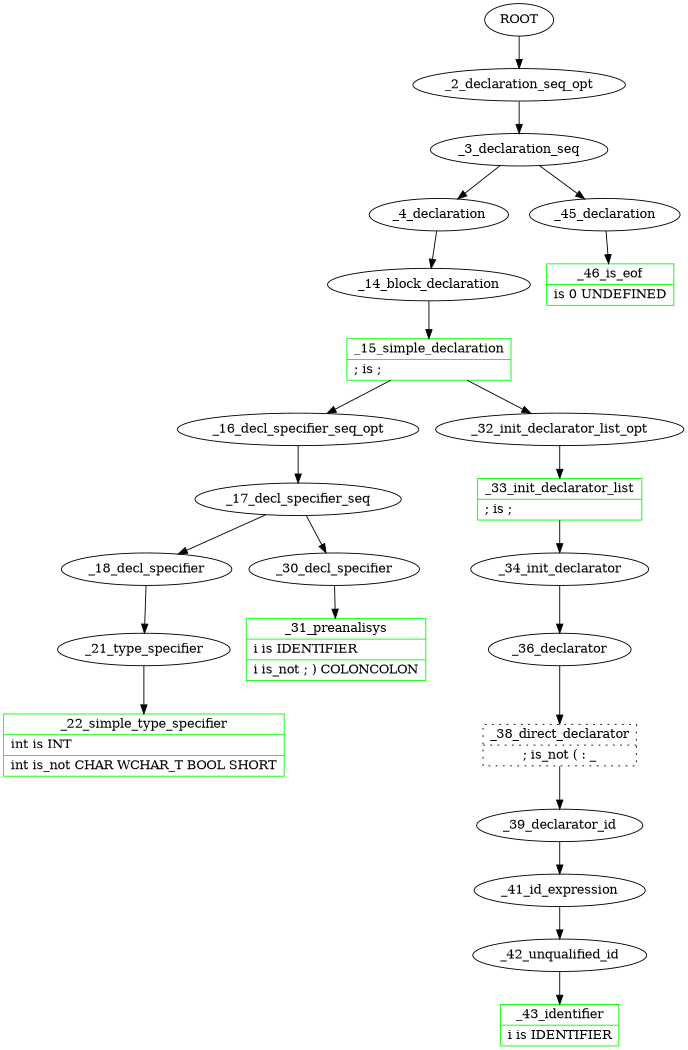 /*
 cat /home/hevia/working/abidos/processor/test_out//trace_book_01.cpp.gv | dot -Tpng > /home/hevia/working/abidos/processor/test_out//trace_book_01.cpp.gv.png
*/
digraph G {
  size ="6, 7!";

  ROOT[label="ROOT"]
  _2_declaration_seq_opt[label="_2_declaration_seq_opt"]
  _3_declaration_seq[label="_3_declaration_seq"]
  _4_declaration[label="_4_declaration"]
//  _5_is_eof[label="{_5_is_eof|int\ is_not EOF}", shape="record", color=black, style=dotted]
//  _6_extern_c[label="{_6_extern_c|int\ is_not EXTERN}", shape="record", color=black, style=dotted]
//  _7_preprocessor[label="_7_preprocessor"]
//  _8_preprocessor_define[label="{_8_preprocessor_define|int\ is_not #}", shape="record", color=black, style=dotted]
//  _9_preprocessor_include[label="{_9_preprocessor_include|int\ is_not #}", shape="record", color=black, style=dotted]
//  _10_preprocessor_ifndef[label="{_10_preprocessor_ifndef|int\ is_not #}", shape="record", color=black, style=dotted]
//  _11_preprocessor_endif[label="{_11_preprocessor_endif|int\ is_not #}", shape="record", color=black, style=dotted]
//  _12_preprocessor_other_dummy[label="{_12_preprocessor_other_dummy|int\ is_not #}", shape="record", color=black, style=dotted]
//  _13_template_declaration[label="{_13_template_declaration|int\ is_not TEMPLATE}", shape="record", color=black, style=dotted]
  _14_block_declaration[label="_14_block_declaration"]
  _15_simple_declaration[label="{_15_simple_declaration|; is  ; \l}", shape="record", color=green]
  _16_decl_specifier_seq_opt[label="_16_decl_specifier_seq_opt"]
  _17_decl_specifier_seq[label="_17_decl_specifier_seq"]
  _18_decl_specifier[label="_18_decl_specifier"]
//  _19_preanalisys[label="{_19_preanalisys|int\ is_not ;\ )\ COLONCOLON\ IDENTIFIER\ ~\ #}", shape="record", color=black, style=dotted]
//  _20_storage_class_specifier[label="{_20_storage_class_specifier|int\ is_not AUTO\ REGISTER\ STATIC\ EXTERN\ MUTABLE}", shape="record", color=black, style=dotted]
  _21_type_specifier[label="_21_type_specifier"]
  _22_simple_type_specifier[label="{_22_simple_type_specifier|int is INT\l|int\ is_not CHAR\ WCHAR_T\ BOOL\ SHORT}", shape="record", color=green]
//  _23_type_name[label="_23_type_name"]
//  _24_class_name[label="{_24_class_name|int\ is_not CLASS_NAME}", shape="record", color=black, style=dotted]
//  _25_enum_name[label="{_25_enum_name|int\ is_not ENUM\ ENUM_NAME}", shape="record", color=black, style=dotted]
//  _26_typedef_name[label="{_26_typedef_name|int\ is_not TYPEDEF_NAME}", shape="record", color=black, style=dotted]
//  _27_nested_name_specifier[label="{_27_nested_name_specifier|int\ is_not CLASS_NAME\ NAMESPACE_NAME\ TEMPLATE_NAME}", shape="record", color=black, style=dotted]
//  _28_template_id[label="_28_template_id"]
//  _29_template_name[label="{_29_template_name|int\ is_not TEMPLATE_NAME}", shape="record", color=black, style=dotted]
  _30_decl_specifier[label="_30_decl_specifier"]
  _31_preanalisys[label="{_31_preanalisys|i is IDENTIFIER\l|i\ is_not ;\ )\ COLONCOLON}", shape="record", color=green]
  _32_init_declarator_list_opt[label="_32_init_declarator_list_opt"]
  _33_init_declarator_list[label="{_33_init_declarator_list|; is  ; \l}", shape="record", color=green]
  _34_init_declarator[label="_34_init_declarator"]
//  _35_ptr_specifier[label="{_35_ptr_specifier|i\ is_not *\ &}", shape="record", color=black, style=dotted]
  _36_declarator[label="_36_declarator"]
//  _37_preanalisys[label="{_37_preanalisys|i\ is_not )\ ;}", shape="record", color=black, style=dotted]
  _38_direct_declarator[label="{_38_direct_declarator|;\ is_not (\ \:\ \_}", shape="record", color=black, style=dotted]
  _39_declarator_id[label="_39_declarator_id"]
//  _40_COLONCOLON_opt[label="{_40_COLONCOLON_opt|i\ is_not COLONCOLON}", shape="record", color=black, style=dotted]
  _41_id_expression[label="_41_id_expression"]
  _42_unqualified_id[label="_42_unqualified_id"]
  _43_identifier[label="{_43_identifier|i is IDENTIFIER\l}", shape="record", color=green]
//  _44_initializer_dummy[label="{_44_initializer_dummy|;\ is_not =}", shape="record", color=black, style=dotted]
  _45_declaration[label="_45_declaration"]
  _46_is_eof[label="{_46_is_eof| is 0 UNDEFINED\l}", shape="record", color=green]
  ROOT->_2_declaration_seq_opt;
  _2_declaration_seq_opt->_3_declaration_seq;
  _3_declaration_seq->_4_declaration;
//  _4_declaration->_5_is_eof;
//  _4_declaration->_6_extern_c;
//  _4_declaration->_7_preprocessor;
//  _7_preprocessor->_8_preprocessor_define;
//  _7_preprocessor->_9_preprocessor_include;
//  _7_preprocessor->_10_preprocessor_ifndef;
//  _7_preprocessor->_11_preprocessor_endif;
//  _7_preprocessor->_12_preprocessor_other_dummy;
//  _4_declaration->_13_template_declaration;
  _4_declaration->_14_block_declaration;
  _14_block_declaration->_15_simple_declaration;
  _15_simple_declaration->_16_decl_specifier_seq_opt;
  _16_decl_specifier_seq_opt->_17_decl_specifier_seq;
  _17_decl_specifier_seq->_18_decl_specifier;
//  _18_decl_specifier->_19_preanalisys;
//  _18_decl_specifier->_20_storage_class_specifier;
  _18_decl_specifier->_21_type_specifier;
  _21_type_specifier->_22_simple_type_specifier;
//  _22_simple_type_specifier->_23_type_name;
//  _23_type_name->_24_class_name;
//  _23_type_name->_25_enum_name;
//  _23_type_name->_26_typedef_name;
//  _22_simple_type_specifier->_27_nested_name_specifier;
//  _22_simple_type_specifier->_28_template_id;
//  _28_template_id->_29_template_name;
  _17_decl_specifier_seq->_30_decl_specifier;
  _30_decl_specifier->_31_preanalisys;
  _15_simple_declaration->_32_init_declarator_list_opt;
  _32_init_declarator_list_opt->_33_init_declarator_list;
  _33_init_declarator_list->_34_init_declarator;
//  _34_init_declarator->_35_ptr_specifier;
  _34_init_declarator->_36_declarator;
//  _36_declarator->_37_preanalisys;
  _36_declarator->_38_direct_declarator;
  _38_direct_declarator->_39_declarator_id;
//  _39_declarator_id->_40_COLONCOLON_opt;
  _39_declarator_id->_41_id_expression;
  _41_id_expression->_42_unqualified_id;
  _42_unqualified_id->_43_identifier;
//  _34_init_declarator->_44_initializer_dummy;
  _3_declaration_seq->_45_declaration;
  _45_declaration->_46_is_eof;
}
